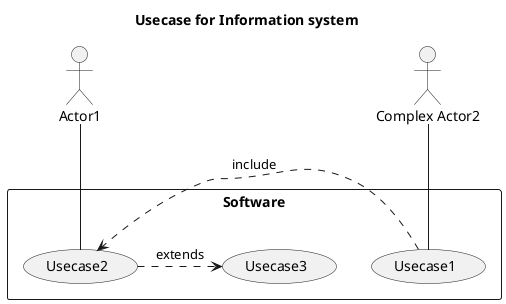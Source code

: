 @startuml

title Usecase for Information system

' left to right direction

actor Actor1
actor :Complex Actor2:

rectangle Software {

    usecase (Usecase1)
    usecase (Usecase2)
    usecase (Usecase3)

   :Complex Actor2: -- (Usecase1)
   (Usecase1) .> (Usecase2) : include
   (Usecase2) .> (Usecase3) : extends
   Actor1 -- (Usecase2)
}

@enduml
